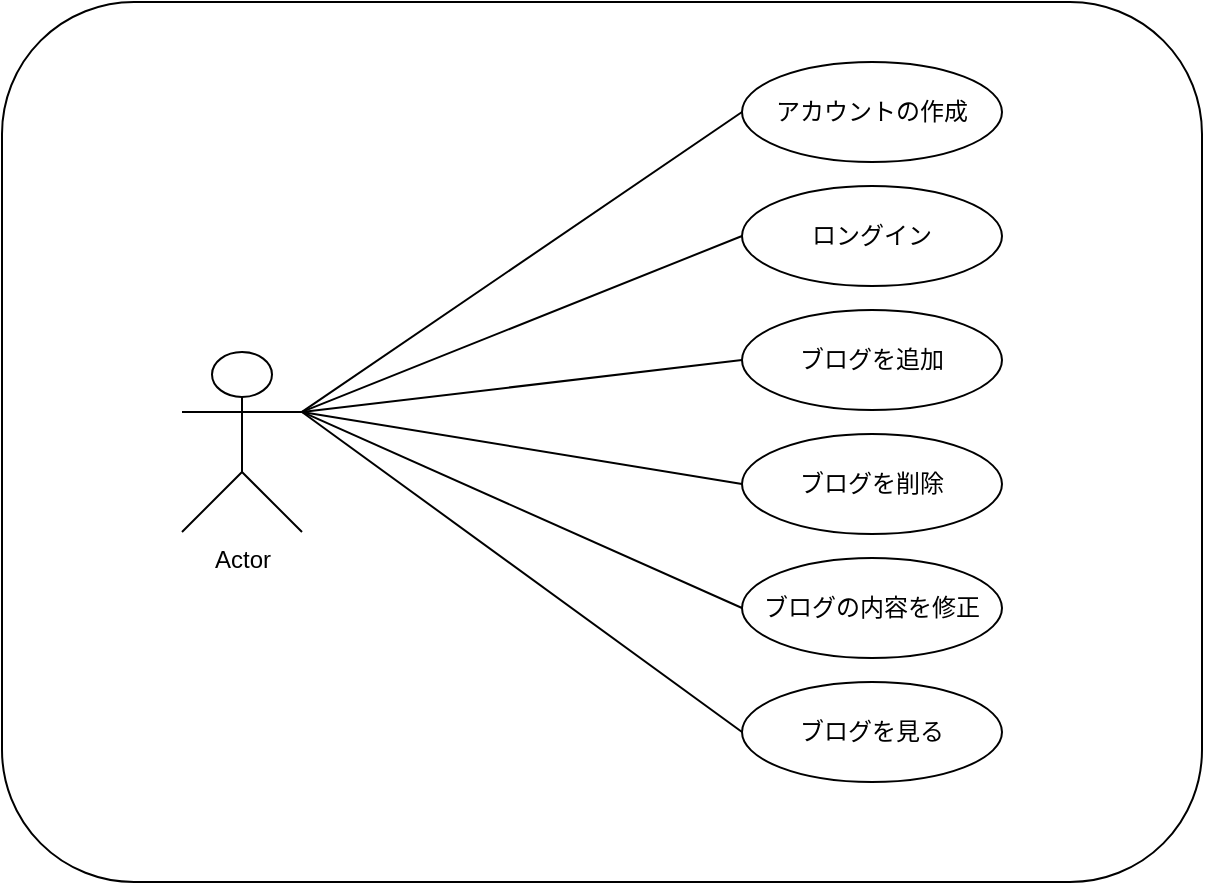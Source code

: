 <mxfile version="20.2.4" type="device"><diagram id="ZxgzcHFB8xmU6zWpaGKO" name="第 1 页"><mxGraphModel dx="1221" dy="672" grid="1" gridSize="10" guides="1" tooltips="1" connect="1" arrows="1" fold="1" page="1" pageScale="1" pageWidth="827" pageHeight="1169" math="0" shadow="0"><root><mxCell id="0"/><mxCell id="1" parent="0"/><mxCell id="OiFD-K9jCfwJrCMxDa5y-15" value="" style="rounded=1;whiteSpace=wrap;html=1;fillColor=default;" parent="1" vertex="1"><mxGeometry x="110" y="290" width="600" height="440" as="geometry"/></mxCell><mxCell id="OiFD-K9jCfwJrCMxDa5y-2" value="ロングイン" style="ellipse;whiteSpace=wrap;html=1;" parent="1" vertex="1"><mxGeometry x="480" y="382" width="130" height="50" as="geometry"/></mxCell><mxCell id="OiFD-K9jCfwJrCMxDa5y-3" value="ブログを追加" style="ellipse;whiteSpace=wrap;html=1;" parent="1" vertex="1"><mxGeometry x="480" y="444" width="130" height="50" as="geometry"/></mxCell><mxCell id="OiFD-K9jCfwJrCMxDa5y-4" value="ブログを削除" style="ellipse;whiteSpace=wrap;html=1;" parent="1" vertex="1"><mxGeometry x="480" y="506" width="130" height="50" as="geometry"/></mxCell><mxCell id="OiFD-K9jCfwJrCMxDa5y-5" value="ブログの内容を修正" style="ellipse;whiteSpace=wrap;html=1;" parent="1" vertex="1"><mxGeometry x="480" y="568" width="130" height="50" as="geometry"/></mxCell><mxCell id="OiFD-K9jCfwJrCMxDa5y-9" value="" style="endArrow=none;html=1;rounded=0;entryX=0;entryY=0.5;entryDx=0;entryDy=0;exitX=1;exitY=0.333;exitDx=0;exitDy=0;exitPerimeter=0;" parent="1" source="OiFD-K9jCfwJrCMxDa5y-1" target="OiFD-K9jCfwJrCMxDa5y-2" edge="1"><mxGeometry width="50" height="50" relative="1" as="geometry"><mxPoint x="310" y="510" as="sourcePoint"/><mxPoint x="270" y="450" as="targetPoint"/></mxGeometry></mxCell><mxCell id="OiFD-K9jCfwJrCMxDa5y-12" value="" style="endArrow=none;html=1;rounded=0;entryX=0;entryY=0.5;entryDx=0;entryDy=0;exitX=1;exitY=0.333;exitDx=0;exitDy=0;exitPerimeter=0;" parent="1" source="OiFD-K9jCfwJrCMxDa5y-1" target="OiFD-K9jCfwJrCMxDa5y-4" edge="1"><mxGeometry width="50" height="50" relative="1" as="geometry"><mxPoint x="310" y="530" as="sourcePoint"/><mxPoint x="240" y="575" as="targetPoint"/></mxGeometry></mxCell><mxCell id="OiFD-K9jCfwJrCMxDa5y-1" value="Actor" style="shape=umlActor;verticalLabelPosition=bottom;verticalAlign=top;html=1;outlineConnect=0;" parent="1" vertex="1"><mxGeometry x="200" y="465" width="60" height="90" as="geometry"/></mxCell><mxCell id="OiFD-K9jCfwJrCMxDa5y-18" value="" style="endArrow=none;html=1;rounded=0;entryX=0;entryY=0.5;entryDx=0;entryDy=0;exitX=1;exitY=0.333;exitDx=0;exitDy=0;exitPerimeter=0;" parent="1" source="OiFD-K9jCfwJrCMxDa5y-1" target="OiFD-K9jCfwJrCMxDa5y-3" edge="1"><mxGeometry width="50" height="50" relative="1" as="geometry"><mxPoint x="310" y="520" as="sourcePoint"/><mxPoint x="440" y="500" as="targetPoint"/></mxGeometry></mxCell><mxCell id="OiFD-K9jCfwJrCMxDa5y-21" value="" style="endArrow=none;html=1;rounded=0;entryX=0;entryY=0.5;entryDx=0;entryDy=0;exitX=1;exitY=0.333;exitDx=0;exitDy=0;exitPerimeter=0;" parent="1" source="OiFD-K9jCfwJrCMxDa5y-1" target="OiFD-K9jCfwJrCMxDa5y-5" edge="1"><mxGeometry width="50" height="50" relative="1" as="geometry"><mxPoint x="310" y="540" as="sourcePoint"/><mxPoint x="440" y="500" as="targetPoint"/></mxGeometry></mxCell><mxCell id="OiFD-K9jCfwJrCMxDa5y-22" value="ブログを見る" style="ellipse;whiteSpace=wrap;html=1;fillColor=default;" parent="1" vertex="1"><mxGeometry x="480" y="630" width="130" height="50" as="geometry"/></mxCell><mxCell id="OiFD-K9jCfwJrCMxDa5y-23" value="アカウントの作成" style="ellipse;whiteSpace=wrap;html=1;fillColor=default;" parent="1" vertex="1"><mxGeometry x="480" y="320" width="130" height="50" as="geometry"/></mxCell><mxCell id="OiFD-K9jCfwJrCMxDa5y-29" value="" style="endArrow=none;html=1;rounded=0;entryX=0;entryY=0.5;entryDx=0;entryDy=0;exitX=1;exitY=0.333;exitDx=0;exitDy=0;exitPerimeter=0;" parent="1" source="OiFD-K9jCfwJrCMxDa5y-1" target="OiFD-K9jCfwJrCMxDa5y-23" edge="1"><mxGeometry width="50" height="50" relative="1" as="geometry"><mxPoint x="290" y="500" as="sourcePoint"/><mxPoint x="440" y="500" as="targetPoint"/></mxGeometry></mxCell><mxCell id="OiFD-K9jCfwJrCMxDa5y-30" value="" style="endArrow=none;html=1;rounded=0;exitX=1;exitY=0.333;exitDx=0;exitDy=0;exitPerimeter=0;entryX=0;entryY=0.5;entryDx=0;entryDy=0;" parent="1" source="OiFD-K9jCfwJrCMxDa5y-1" target="OiFD-K9jCfwJrCMxDa5y-22" edge="1"><mxGeometry width="50" height="50" relative="1" as="geometry"><mxPoint x="390" y="550" as="sourcePoint"/><mxPoint x="440" y="500" as="targetPoint"/></mxGeometry></mxCell></root></mxGraphModel></diagram></mxfile>